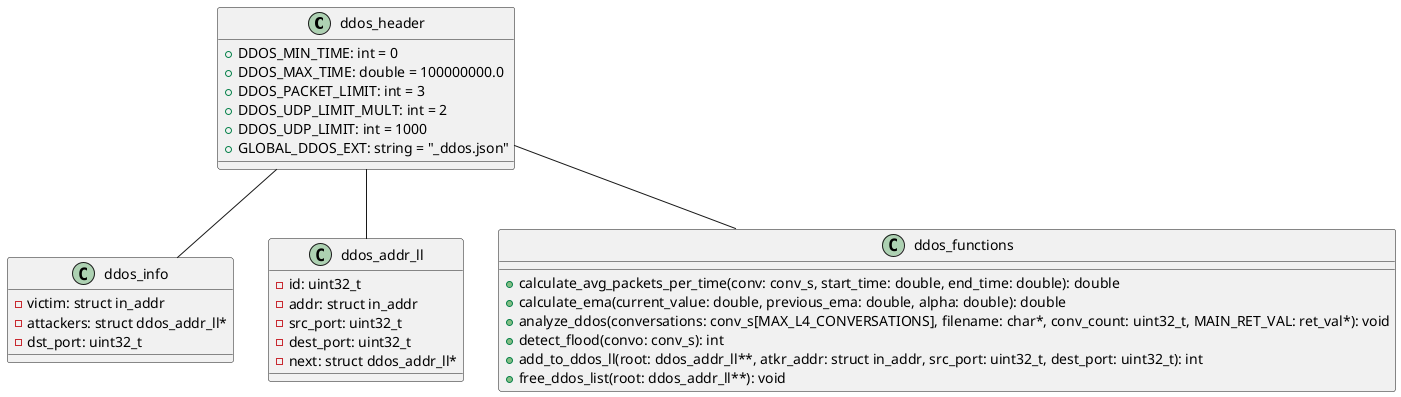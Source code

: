 @startuml

class gis_header {
    +HASH_L4_CONST: int = 5381
    +MAX_HOSTS: int = 10000
    +MAX_PORTS: int = 10000
    +DATE_LIMIT: int = 65
    +GLOBAL_INFO_EXT: string = "_gis.json"
+get_file_name(org_file_name: char*, new_extension: const char*): char*
    +host_hash_func(addr_hash: unsigned int, addr: struct in_addr): unsigned int
    +port_hash_func(port_hash: unsigned int, port: uint16_t): unsigned int
    +get_file_size(file: char*): uint64_t
    +print_general_info(gis: gen_inf_s): void
    +save_gis_to_json(gis: gen_inf_s, filename: char*, num_ports_g: uint32_t, num_hosts_g: uint32_t, duration: double): void
    +get_packet_time_stamp_mt(timestamp: const struct timeval*): char*
    +get_packet_time_stamp_js(timestamp: const struct timeval*): char*
}
@startuml

class ddos_header {
    +DDOS_MIN_TIME: int = 0
    +DDOS_MAX_TIME: double = 100000000.0
    +DDOS_PACKET_LIMIT: int = 3
    +DDOS_UDP_LIMIT_MULT: int = 2
    +DDOS_UDP_LIMIT: int = 1000
    +GLOBAL_DDOS_EXT: string = "_ddos.json"
}

class ddos_info {
    - victim: struct in_addr
    - attackers: struct ddos_addr_ll*
    - dst_port: uint32_t
}

class ddos_addr_ll {
    - id: uint32_t
    - addr: struct in_addr
    - src_port: uint32_t
    - dest_port: uint32_t
    - next: struct ddos_addr_ll*
}

class ddos_functions {
    +calculate_avg_packets_per_time(conv: conv_s, start_time: double, end_time: double): double
    +calculate_ema(current_value: double, previous_ema: double, alpha: double): double
    +analyze_ddos(conversations: conv_s[MAX_L4_CONVERSATIONS], filename: char*, conv_count: uint32_t, MAIN_RET_VAL: ret_val*): void
    +detect_flood(convo: conv_s): int
    +add_to_ddos_ll(root: ddos_addr_ll**, atkr_addr: struct in_addr, src_port: uint32_t, dest_port: uint32_t): int
    +free_ddos_list(root: ddos_addr_ll**): void
}

ddos_header -- ddos_info
ddos_header -- ddos_addr_ll
ddos_header -- ddos_functions

@enduml

struct host_s {
    - raw_addr: struct in_addr
    - count: int
}

struct port_s {
    - nthos_port: uint16_t
    - count: int
}

struct gen_inf_s {
    - hosts_table: host_s[MAX_HOSTS]
    - ports_table: port_s[MAX_PORTS]
    - filesize: uint64_t
    - num_packets: uint64_t
}

gis_header -- host_s
gis_header -- port_s
gis_header -- gen_inf_s

@enduml
